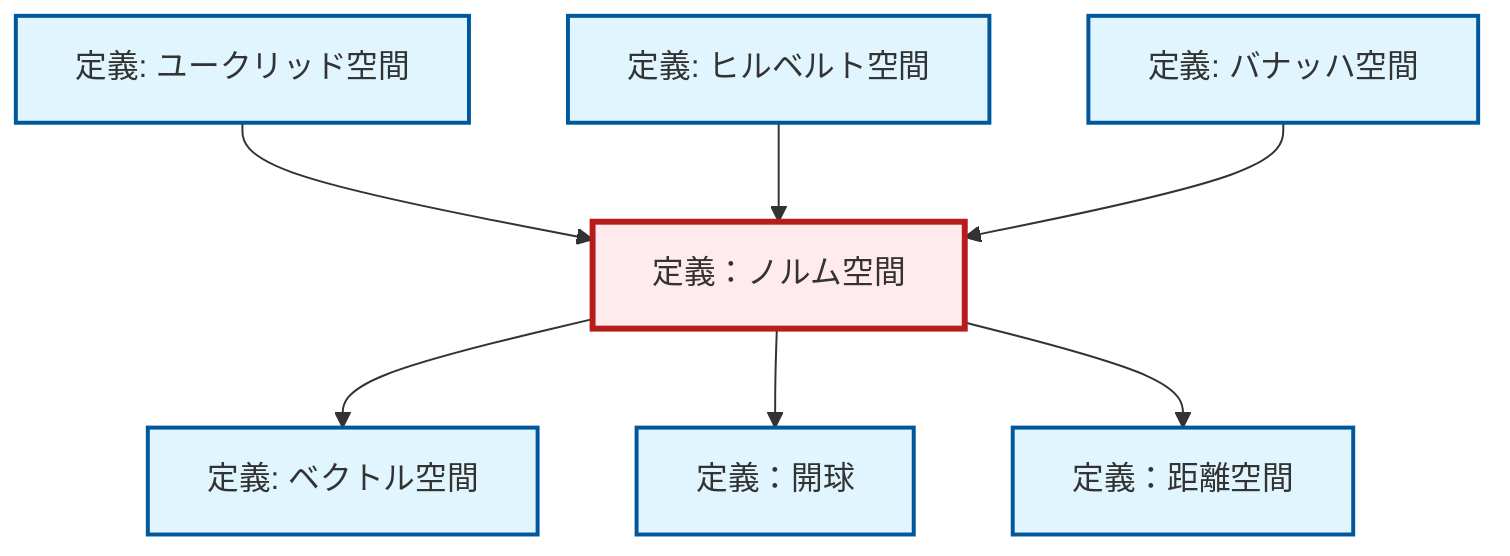 graph TD
    classDef definition fill:#e1f5fe,stroke:#01579b,stroke-width:2px
    classDef theorem fill:#f3e5f5,stroke:#4a148c,stroke-width:2px
    classDef axiom fill:#fff3e0,stroke:#e65100,stroke-width:2px
    classDef example fill:#e8f5e9,stroke:#1b5e20,stroke-width:2px
    classDef current fill:#ffebee,stroke:#b71c1c,stroke-width:3px
    def-metric-space["定義：距離空間"]:::definition
    def-banach-space["定義: バナッハ空間"]:::definition
    def-normed-vector-space["定義：ノルム空間"]:::definition
    def-vector-space["定義: ベクトル空間"]:::definition
    def-hilbert-space["定義: ヒルベルト空間"]:::definition
    def-euclidean-space["定義: ユークリッド空間"]:::definition
    def-open-ball["定義：開球"]:::definition
    def-euclidean-space --> def-normed-vector-space
    def-normed-vector-space --> def-vector-space
    def-normed-vector-space --> def-open-ball
    def-hilbert-space --> def-normed-vector-space
    def-normed-vector-space --> def-metric-space
    def-banach-space --> def-normed-vector-space
    class def-normed-vector-space current
